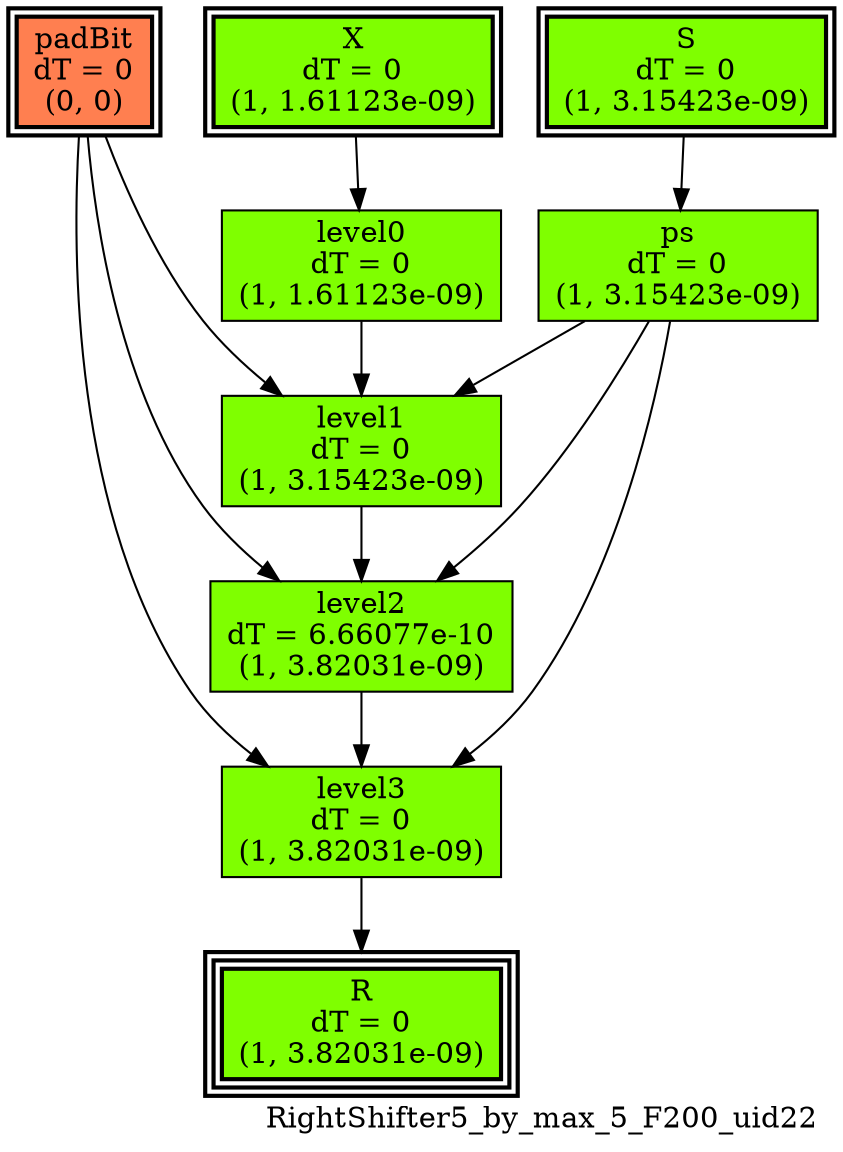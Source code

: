 digraph RightShifter5_by_max_5_F200_uid22
{
	//graph drawing options
	label=RightShifter5_by_max_5_F200_uid22;
	labelloc=bottom;
	labeljust=right;
	ratio=auto;
	nodesep=0.25;
	ranksep=0.5;

	//input/output signals of operator RightShifter5_by_max_5_F200_uid22
	X__RightShifter5_by_max_5_F200_uid22 [ label="X\ndT = 0\n(1, 1.61123e-09)", shape=box, color=black, style="bold, filled", fillcolor=chartreuse, peripheries=2 ];
	S__RightShifter5_by_max_5_F200_uid22 [ label="S\ndT = 0\n(1, 3.15423e-09)", shape=box, color=black, style="bold, filled", fillcolor=chartreuse, peripheries=2 ];
	padBit__RightShifter5_by_max_5_F200_uid22 [ label="padBit\ndT = 0\n(0, 0)", shape=box, color=black, style="bold, filled", fillcolor=coral, peripheries=2 ];
	R__RightShifter5_by_max_5_F200_uid22 [ label="R\ndT = 0\n(1, 3.82031e-09)", shape=box, color=black, style="bold, filled", fillcolor=chartreuse, peripheries=3 ];
	{rank=same X__RightShifter5_by_max_5_F200_uid22, S__RightShifter5_by_max_5_F200_uid22, padBit__RightShifter5_by_max_5_F200_uid22};
	{rank=same R__RightShifter5_by_max_5_F200_uid22};
	//internal signals of operator RightShifter5_by_max_5_F200_uid22
	ps__RightShifter5_by_max_5_F200_uid22 [ label="ps\ndT = 0\n(1, 3.15423e-09)", shape=box, color=black, style=filled, fillcolor=chartreuse, peripheries=1 ];
	level0__RightShifter5_by_max_5_F200_uid22 [ label="level0\ndT = 0\n(1, 1.61123e-09)", shape=box, color=black, style=filled, fillcolor=chartreuse, peripheries=1 ];
	level1__RightShifter5_by_max_5_F200_uid22 [ label="level1\ndT = 0\n(1, 3.15423e-09)", shape=box, color=black, style=filled, fillcolor=chartreuse, peripheries=1 ];
	level2__RightShifter5_by_max_5_F200_uid22 [ label="level2\ndT = 6.66077e-10\n(1, 3.82031e-09)", shape=box, color=black, style=filled, fillcolor=chartreuse, peripheries=1 ];
	level3__RightShifter5_by_max_5_F200_uid22 [ label="level3\ndT = 0\n(1, 3.82031e-09)", shape=box, color=black, style=filled, fillcolor=chartreuse, peripheries=1 ];

	//subcomponents of operator RightShifter5_by_max_5_F200_uid22

	//input and internal signal connections of operator RightShifter5_by_max_5_F200_uid22
	X__RightShifter5_by_max_5_F200_uid22 -> level0__RightShifter5_by_max_5_F200_uid22 [ arrowhead=normal, arrowsize=1.0, arrowtail=normal, color=black, dir=forward  ];
	S__RightShifter5_by_max_5_F200_uid22 -> ps__RightShifter5_by_max_5_F200_uid22 [ arrowhead=normal, arrowsize=1.0, arrowtail=normal, color=black, dir=forward  ];
	padBit__RightShifter5_by_max_5_F200_uid22 -> level1__RightShifter5_by_max_5_F200_uid22 [ arrowhead=normal, arrowsize=1.0, arrowtail=normal, color=black, dir=forward  ];
	padBit__RightShifter5_by_max_5_F200_uid22 -> level2__RightShifter5_by_max_5_F200_uid22 [ arrowhead=normal, arrowsize=1.0, arrowtail=normal, color=black, dir=forward  ];
	padBit__RightShifter5_by_max_5_F200_uid22 -> level3__RightShifter5_by_max_5_F200_uid22 [ arrowhead=normal, arrowsize=1.0, arrowtail=normal, color=black, dir=forward  ];
	ps__RightShifter5_by_max_5_F200_uid22 -> level1__RightShifter5_by_max_5_F200_uid22 [ arrowhead=normal, arrowsize=1.0, arrowtail=normal, color=black, dir=forward  ];
	ps__RightShifter5_by_max_5_F200_uid22 -> level2__RightShifter5_by_max_5_F200_uid22 [ arrowhead=normal, arrowsize=1.0, arrowtail=normal, color=black, dir=forward  ];
	ps__RightShifter5_by_max_5_F200_uid22 -> level3__RightShifter5_by_max_5_F200_uid22 [ arrowhead=normal, arrowsize=1.0, arrowtail=normal, color=black, dir=forward  ];
	level0__RightShifter5_by_max_5_F200_uid22 -> level1__RightShifter5_by_max_5_F200_uid22 [ arrowhead=normal, arrowsize=1.0, arrowtail=normal, color=black, dir=forward  ];
	level1__RightShifter5_by_max_5_F200_uid22 -> level2__RightShifter5_by_max_5_F200_uid22 [ arrowhead=normal, arrowsize=1.0, arrowtail=normal, color=black, dir=forward  ];
	level2__RightShifter5_by_max_5_F200_uid22 -> level3__RightShifter5_by_max_5_F200_uid22 [ arrowhead=normal, arrowsize=1.0, arrowtail=normal, color=black, dir=forward  ];
	level3__RightShifter5_by_max_5_F200_uid22 -> R__RightShifter5_by_max_5_F200_uid22 [ arrowhead=normal, arrowsize=1.0, arrowtail=normal, color=black, dir=forward  ];
}

